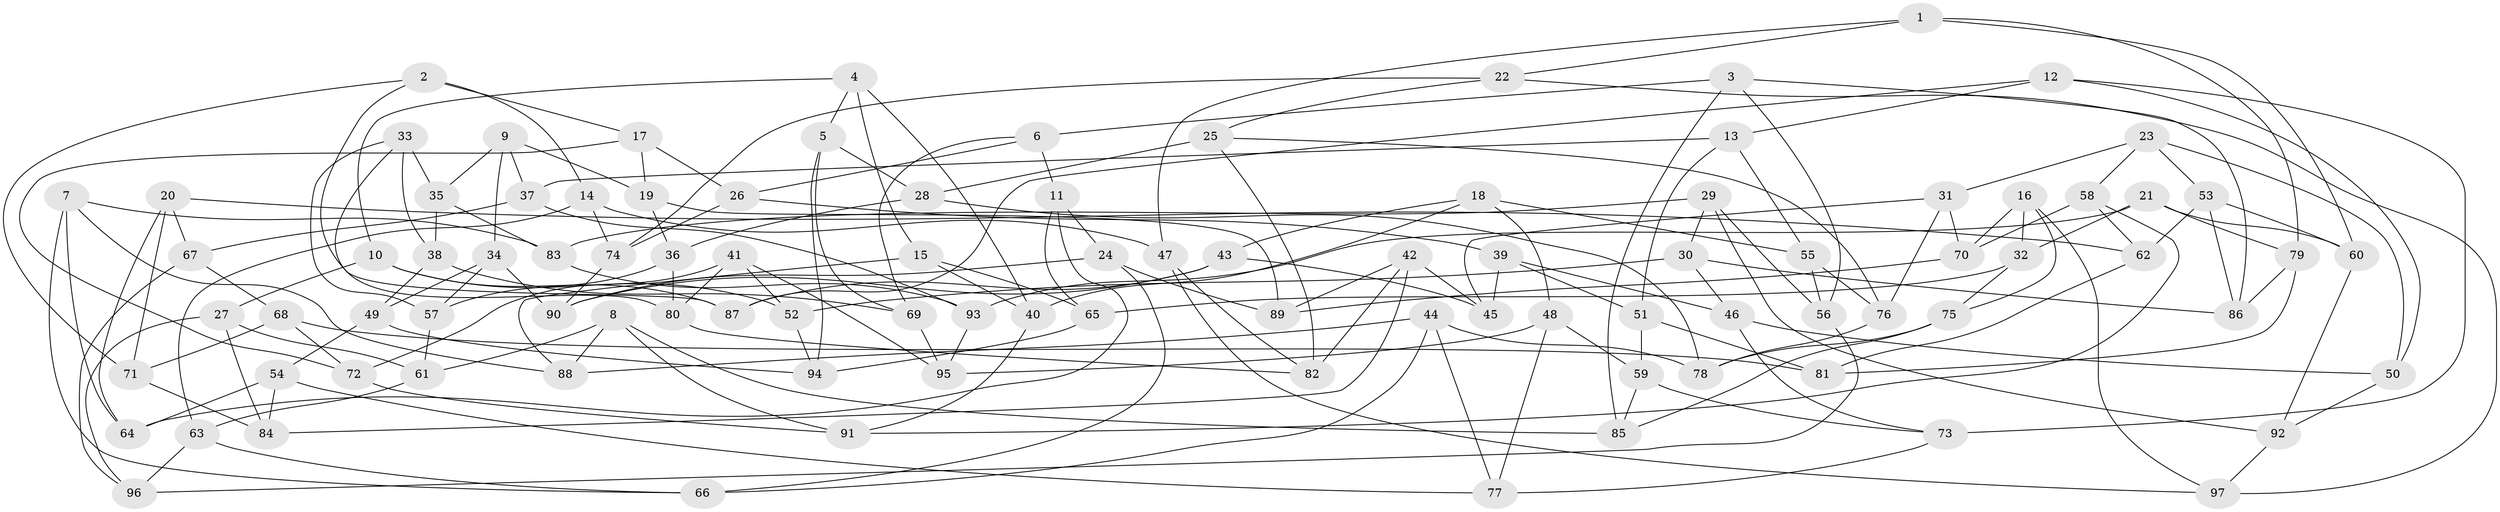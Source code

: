 // Generated by graph-tools (version 1.1) at 2025/16/03/09/25 04:16:33]
// undirected, 97 vertices, 194 edges
graph export_dot {
graph [start="1"]
  node [color=gray90,style=filled];
  1;
  2;
  3;
  4;
  5;
  6;
  7;
  8;
  9;
  10;
  11;
  12;
  13;
  14;
  15;
  16;
  17;
  18;
  19;
  20;
  21;
  22;
  23;
  24;
  25;
  26;
  27;
  28;
  29;
  30;
  31;
  32;
  33;
  34;
  35;
  36;
  37;
  38;
  39;
  40;
  41;
  42;
  43;
  44;
  45;
  46;
  47;
  48;
  49;
  50;
  51;
  52;
  53;
  54;
  55;
  56;
  57;
  58;
  59;
  60;
  61;
  62;
  63;
  64;
  65;
  66;
  67;
  68;
  69;
  70;
  71;
  72;
  73;
  74;
  75;
  76;
  77;
  78;
  79;
  80;
  81;
  82;
  83;
  84;
  85;
  86;
  87;
  88;
  89;
  90;
  91;
  92;
  93;
  94;
  95;
  96;
  97;
  1 -- 79;
  1 -- 60;
  1 -- 22;
  1 -- 47;
  2 -- 71;
  2 -- 87;
  2 -- 14;
  2 -- 17;
  3 -- 86;
  3 -- 6;
  3 -- 56;
  3 -- 85;
  4 -- 15;
  4 -- 40;
  4 -- 5;
  4 -- 10;
  5 -- 94;
  5 -- 28;
  5 -- 69;
  6 -- 69;
  6 -- 11;
  6 -- 26;
  7 -- 83;
  7 -- 88;
  7 -- 64;
  7 -- 66;
  8 -- 91;
  8 -- 61;
  8 -- 88;
  8 -- 85;
  9 -- 37;
  9 -- 35;
  9 -- 19;
  9 -- 34;
  10 -- 52;
  10 -- 87;
  10 -- 27;
  11 -- 65;
  11 -- 24;
  11 -- 64;
  12 -- 50;
  12 -- 87;
  12 -- 73;
  12 -- 13;
  13 -- 37;
  13 -- 51;
  13 -- 55;
  14 -- 47;
  14 -- 63;
  14 -- 74;
  15 -- 40;
  15 -- 65;
  15 -- 88;
  16 -- 70;
  16 -- 32;
  16 -- 75;
  16 -- 97;
  17 -- 19;
  17 -- 26;
  17 -- 72;
  18 -- 40;
  18 -- 43;
  18 -- 48;
  18 -- 55;
  19 -- 89;
  19 -- 36;
  20 -- 71;
  20 -- 62;
  20 -- 64;
  20 -- 67;
  21 -- 60;
  21 -- 79;
  21 -- 93;
  21 -- 32;
  22 -- 25;
  22 -- 97;
  22 -- 74;
  23 -- 50;
  23 -- 53;
  23 -- 58;
  23 -- 31;
  24 -- 89;
  24 -- 90;
  24 -- 66;
  25 -- 82;
  25 -- 28;
  25 -- 76;
  26 -- 74;
  26 -- 39;
  27 -- 96;
  27 -- 84;
  27 -- 61;
  28 -- 36;
  28 -- 78;
  29 -- 30;
  29 -- 83;
  29 -- 56;
  29 -- 92;
  30 -- 86;
  30 -- 46;
  30 -- 52;
  31 -- 76;
  31 -- 70;
  31 -- 45;
  32 -- 75;
  32 -- 65;
  33 -- 57;
  33 -- 38;
  33 -- 35;
  33 -- 80;
  34 -- 90;
  34 -- 49;
  34 -- 57;
  35 -- 83;
  35 -- 38;
  36 -- 80;
  36 -- 57;
  37 -- 67;
  37 -- 93;
  38 -- 69;
  38 -- 49;
  39 -- 51;
  39 -- 45;
  39 -- 46;
  40 -- 91;
  41 -- 72;
  41 -- 95;
  41 -- 52;
  41 -- 80;
  42 -- 89;
  42 -- 45;
  42 -- 84;
  42 -- 82;
  43 -- 87;
  43 -- 45;
  43 -- 90;
  44 -- 88;
  44 -- 78;
  44 -- 77;
  44 -- 66;
  46 -- 73;
  46 -- 50;
  47 -- 82;
  47 -- 97;
  48 -- 59;
  48 -- 77;
  48 -- 95;
  49 -- 54;
  49 -- 94;
  50 -- 92;
  51 -- 81;
  51 -- 59;
  52 -- 94;
  53 -- 62;
  53 -- 60;
  53 -- 86;
  54 -- 64;
  54 -- 84;
  54 -- 77;
  55 -- 56;
  55 -- 76;
  56 -- 96;
  57 -- 61;
  58 -- 70;
  58 -- 62;
  58 -- 91;
  59 -- 73;
  59 -- 85;
  60 -- 92;
  61 -- 63;
  62 -- 81;
  63 -- 96;
  63 -- 66;
  65 -- 94;
  67 -- 96;
  67 -- 68;
  68 -- 71;
  68 -- 81;
  68 -- 72;
  69 -- 95;
  70 -- 89;
  71 -- 84;
  72 -- 91;
  73 -- 77;
  74 -- 90;
  75 -- 85;
  75 -- 78;
  76 -- 78;
  79 -- 86;
  79 -- 81;
  80 -- 82;
  83 -- 93;
  92 -- 97;
  93 -- 95;
}
